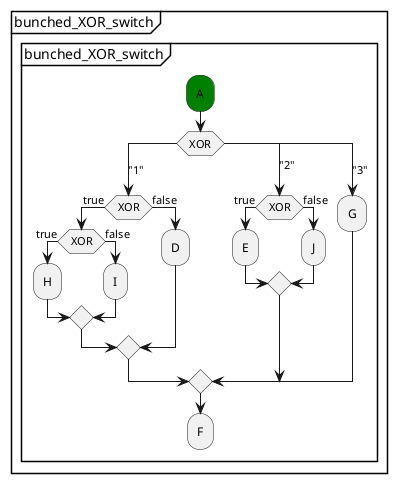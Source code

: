 @startuml
partition "bunched_XOR_switch" {
    group "bunched_XOR_switch"
        #green:A;
        switch (XOR)
            case ("1")
            if (XOR) then (true)
                if (XOR) then (true)
                    :H;
                else (false)
                    :I;
                endif
            else (false)
                :D;
            endif
            case ("2")
            if (XOR) then (true)
                :E;
            else (false)
                :J;
            endif
            case ("3")
            :G;
        endswitch
        :F;
    end group
}
@enduml